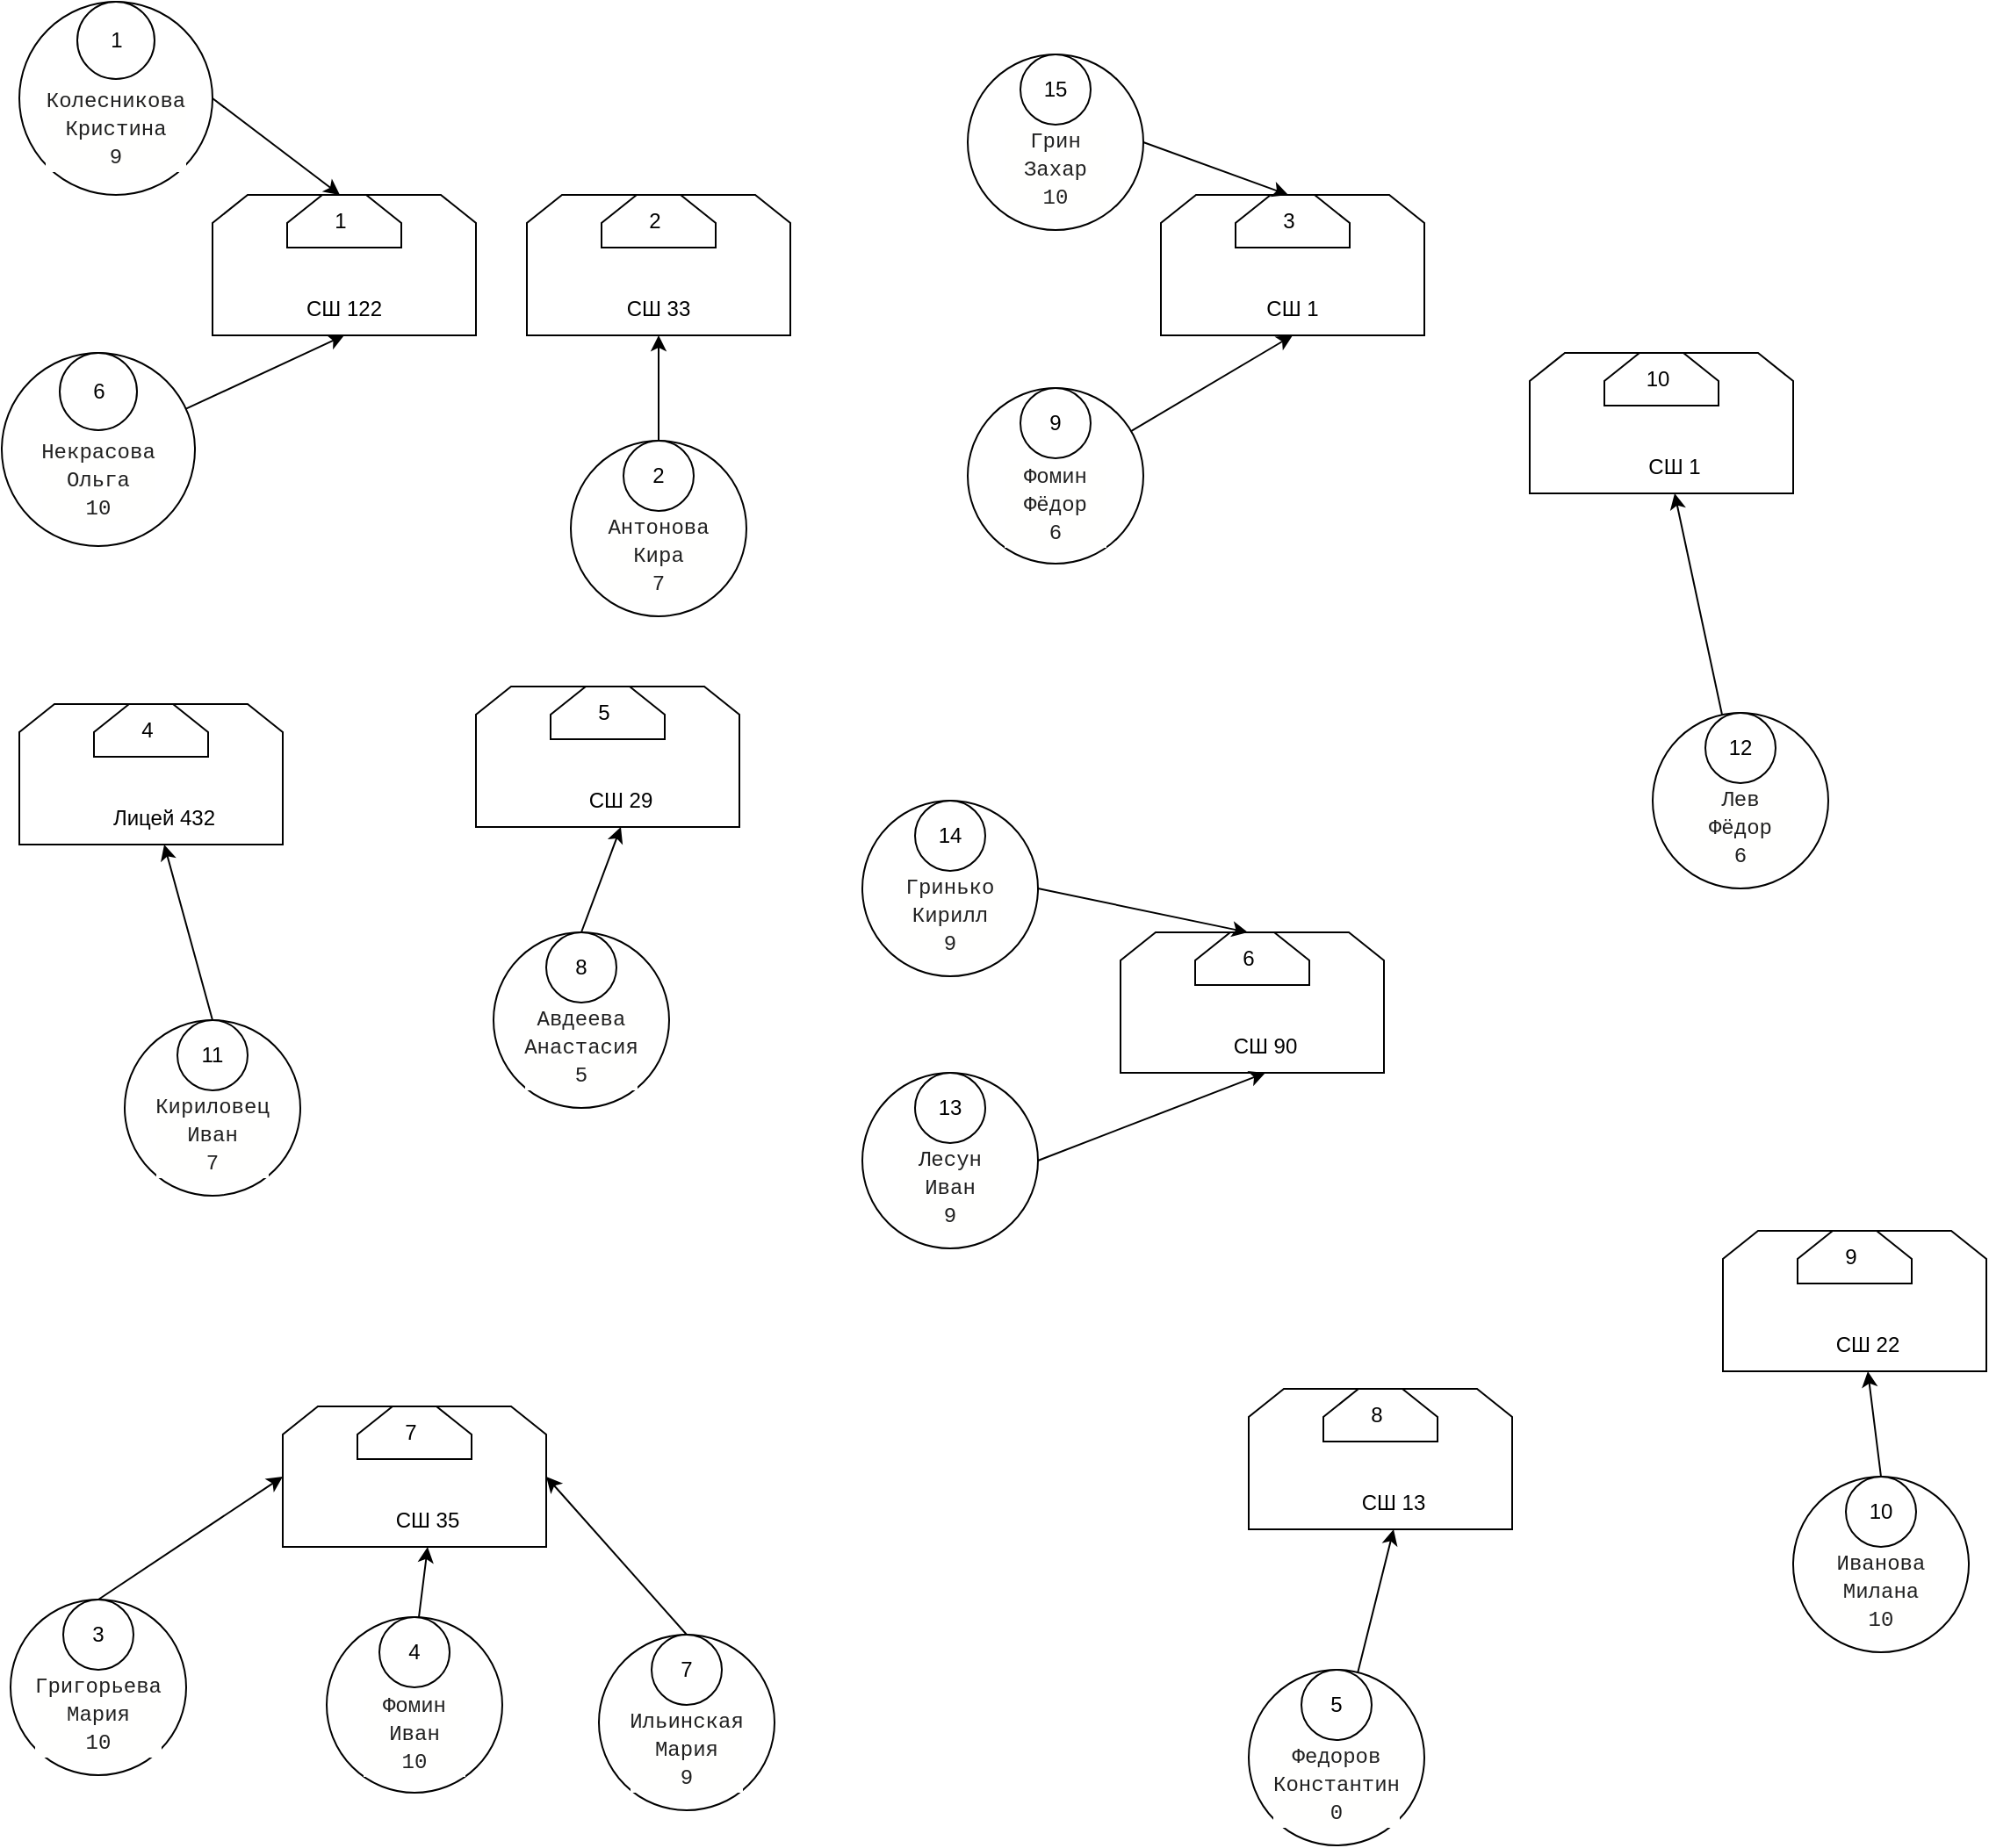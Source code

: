<mxfile version="21.2.1" type="device">
  <diagram name="Страница 1" id="HjYewY5a8V8NxaSdYuG-">
    <mxGraphModel dx="1235" dy="578" grid="1" gridSize="10" guides="1" tooltips="1" connect="1" arrows="1" fold="1" page="1" pageScale="1" pageWidth="827" pageHeight="1169" math="0" shadow="0">
      <root>
        <mxCell id="0" />
        <mxCell id="1" parent="0" />
        <mxCell id="RUUgJumW5_xvmB1RCpNu-2" value="" style="group" vertex="1" connectable="0" parent="1">
          <mxGeometry x="50" y="30" width="110" height="110" as="geometry" />
        </mxCell>
        <mxCell id="RUUgJumW5_xvmB1RCpNu-3" value="" style="ellipse;whiteSpace=wrap;html=1;" vertex="1" parent="RUUgJumW5_xvmB1RCpNu-2">
          <mxGeometry width="110.0" height="110.0" as="geometry" />
        </mxCell>
        <mxCell id="RUUgJumW5_xvmB1RCpNu-4" value="" style="ellipse;whiteSpace=wrap;html=1;" vertex="1" parent="RUUgJumW5_xvmB1RCpNu-2">
          <mxGeometry x="33" width="44" height="44" as="geometry" />
        </mxCell>
        <mxCell id="RUUgJumW5_xvmB1RCpNu-5" value="" style="group" vertex="1" connectable="0" parent="RUUgJumW5_xvmB1RCpNu-2">
          <mxGeometry x="22" y="13.75" width="66" height="74.25" as="geometry" />
        </mxCell>
        <mxCell id="RUUgJumW5_xvmB1RCpNu-6" value="1" style="text;html=1;strokeColor=none;fillColor=none;align=center;verticalAlign=middle;whiteSpace=wrap;rounded=0;" vertex="1" parent="RUUgJumW5_xvmB1RCpNu-5">
          <mxGeometry x="16.5" width="33" height="16.5" as="geometry" />
        </mxCell>
        <mxCell id="RUUgJumW5_xvmB1RCpNu-7" value="&lt;div style=&quot;color: rgb(33, 33, 33); background-color: rgb(255, 255, 254); font-family: Consolas, &amp;quot;Courier New&amp;quot;, monospace; line-height: 16px;&quot;&gt;Колесникова Кристина&lt;/div&gt;&lt;div style=&quot;color: rgb(33, 33, 33); background-color: rgb(255, 255, 254); font-family: Consolas, &amp;quot;Courier New&amp;quot;, monospace; line-height: 16px;&quot;&gt;9&lt;/div&gt;" style="text;html=1;strokeColor=none;fillColor=none;align=center;verticalAlign=middle;whiteSpace=wrap;rounded=0;" vertex="1" parent="RUUgJumW5_xvmB1RCpNu-5">
          <mxGeometry y="41.25" width="66" height="33" as="geometry" />
        </mxCell>
        <mxCell id="RUUgJumW5_xvmB1RCpNu-13" value="" style="group" vertex="1" connectable="0" parent="1">
          <mxGeometry x="160" y="140" width="150" height="80" as="geometry" />
        </mxCell>
        <mxCell id="RUUgJumW5_xvmB1RCpNu-9" value="" style="shape=loopLimit;whiteSpace=wrap;html=1;" vertex="1" parent="RUUgJumW5_xvmB1RCpNu-13">
          <mxGeometry width="150" height="80" as="geometry" />
        </mxCell>
        <mxCell id="RUUgJumW5_xvmB1RCpNu-10" value="" style="shape=loopLimit;whiteSpace=wrap;html=1;" vertex="1" parent="RUUgJumW5_xvmB1RCpNu-13">
          <mxGeometry x="42.5" width="65" height="30" as="geometry" />
        </mxCell>
        <mxCell id="RUUgJumW5_xvmB1RCpNu-11" value="1" style="text;html=1;strokeColor=none;fillColor=none;align=center;verticalAlign=middle;whiteSpace=wrap;rounded=0;" vertex="1" parent="RUUgJumW5_xvmB1RCpNu-13">
          <mxGeometry x="42.5" width="60" height="30" as="geometry" />
        </mxCell>
        <mxCell id="RUUgJumW5_xvmB1RCpNu-12" value="СШ 122" style="text;html=1;strokeColor=none;fillColor=none;align=center;verticalAlign=middle;whiteSpace=wrap;rounded=0;" vertex="1" parent="RUUgJumW5_xvmB1RCpNu-13">
          <mxGeometry x="45" y="50" width="60" height="30" as="geometry" />
        </mxCell>
        <mxCell id="RUUgJumW5_xvmB1RCpNu-14" value="" style="group" vertex="1" connectable="0" parent="1">
          <mxGeometry x="339" y="140" width="150" height="80" as="geometry" />
        </mxCell>
        <mxCell id="RUUgJumW5_xvmB1RCpNu-15" value="" style="shape=loopLimit;whiteSpace=wrap;html=1;" vertex="1" parent="RUUgJumW5_xvmB1RCpNu-14">
          <mxGeometry width="150" height="80" as="geometry" />
        </mxCell>
        <mxCell id="RUUgJumW5_xvmB1RCpNu-16" value="" style="shape=loopLimit;whiteSpace=wrap;html=1;" vertex="1" parent="RUUgJumW5_xvmB1RCpNu-14">
          <mxGeometry x="42.5" width="65" height="30" as="geometry" />
        </mxCell>
        <mxCell id="RUUgJumW5_xvmB1RCpNu-17" value="2" style="text;html=1;strokeColor=none;fillColor=none;align=center;verticalAlign=middle;whiteSpace=wrap;rounded=0;" vertex="1" parent="RUUgJumW5_xvmB1RCpNu-14">
          <mxGeometry x="42.5" width="60" height="30" as="geometry" />
        </mxCell>
        <mxCell id="RUUgJumW5_xvmB1RCpNu-18" value="СШ 33" style="text;html=1;strokeColor=none;fillColor=none;align=center;verticalAlign=middle;whiteSpace=wrap;rounded=0;" vertex="1" parent="RUUgJumW5_xvmB1RCpNu-14">
          <mxGeometry x="45" y="50" width="60" height="30" as="geometry" />
        </mxCell>
        <mxCell id="RUUgJumW5_xvmB1RCpNu-19" value="" style="group" vertex="1" connectable="0" parent="1">
          <mxGeometry x="700" y="140" width="150" height="80" as="geometry" />
        </mxCell>
        <mxCell id="RUUgJumW5_xvmB1RCpNu-20" value="" style="shape=loopLimit;whiteSpace=wrap;html=1;" vertex="1" parent="RUUgJumW5_xvmB1RCpNu-19">
          <mxGeometry width="150" height="80" as="geometry" />
        </mxCell>
        <mxCell id="RUUgJumW5_xvmB1RCpNu-21" value="" style="shape=loopLimit;whiteSpace=wrap;html=1;" vertex="1" parent="RUUgJumW5_xvmB1RCpNu-19">
          <mxGeometry x="42.5" width="65" height="30" as="geometry" />
        </mxCell>
        <mxCell id="RUUgJumW5_xvmB1RCpNu-22" value="3" style="text;html=1;strokeColor=none;fillColor=none;align=center;verticalAlign=middle;whiteSpace=wrap;rounded=0;" vertex="1" parent="RUUgJumW5_xvmB1RCpNu-19">
          <mxGeometry x="42.5" width="60" height="30" as="geometry" />
        </mxCell>
        <mxCell id="RUUgJumW5_xvmB1RCpNu-23" value="СШ 1" style="text;html=1;strokeColor=none;fillColor=none;align=center;verticalAlign=middle;whiteSpace=wrap;rounded=0;" vertex="1" parent="RUUgJumW5_xvmB1RCpNu-19">
          <mxGeometry x="45" y="50" width="60" height="30" as="geometry" />
        </mxCell>
        <mxCell id="RUUgJumW5_xvmB1RCpNu-25" value="" style="group" vertex="1" connectable="0" parent="1">
          <mxGeometry x="40" y="230" width="110" height="110" as="geometry" />
        </mxCell>
        <mxCell id="RUUgJumW5_xvmB1RCpNu-26" value="" style="ellipse;whiteSpace=wrap;html=1;" vertex="1" parent="RUUgJumW5_xvmB1RCpNu-25">
          <mxGeometry width="110.0" height="110.0" as="geometry" />
        </mxCell>
        <mxCell id="RUUgJumW5_xvmB1RCpNu-27" value="" style="ellipse;whiteSpace=wrap;html=1;" vertex="1" parent="RUUgJumW5_xvmB1RCpNu-25">
          <mxGeometry x="33" width="44" height="44" as="geometry" />
        </mxCell>
        <mxCell id="RUUgJumW5_xvmB1RCpNu-28" value="" style="group" vertex="1" connectable="0" parent="RUUgJumW5_xvmB1RCpNu-25">
          <mxGeometry x="22" y="13.75" width="66" height="74.25" as="geometry" />
        </mxCell>
        <mxCell id="RUUgJumW5_xvmB1RCpNu-29" value="6" style="text;html=1;strokeColor=none;fillColor=none;align=center;verticalAlign=middle;whiteSpace=wrap;rounded=0;" vertex="1" parent="RUUgJumW5_xvmB1RCpNu-28">
          <mxGeometry x="16.5" width="33" height="16.5" as="geometry" />
        </mxCell>
        <mxCell id="RUUgJumW5_xvmB1RCpNu-30" value="&lt;div style=&quot;color: rgb(33, 33, 33); background-color: rgb(255, 255, 254); font-family: Consolas, &amp;quot;Courier New&amp;quot;, monospace; line-height: 16px;&quot;&gt;&lt;div style=&quot;line-height: 16px;&quot;&gt;&lt;div style=&quot;line-height: 16px;&quot;&gt;&lt;div style=&quot;line-height: 16px;&quot;&gt;Некрасова Ольга&lt;/div&gt;&lt;div style=&quot;line-height: 16px;&quot;&gt;10&lt;/div&gt;&lt;/div&gt;&lt;/div&gt;&lt;/div&gt;" style="text;html=1;strokeColor=none;fillColor=none;align=center;verticalAlign=middle;whiteSpace=wrap;rounded=0;" vertex="1" parent="RUUgJumW5_xvmB1RCpNu-28">
          <mxGeometry y="41.25" width="66" height="33" as="geometry" />
        </mxCell>
        <mxCell id="RUUgJumW5_xvmB1RCpNu-31" value="" style="endArrow=classic;html=1;rounded=0;exitX=1;exitY=0.5;exitDx=0;exitDy=0;entryX=0.5;entryY=0;entryDx=0;entryDy=0;" edge="1" parent="1" source="RUUgJumW5_xvmB1RCpNu-3" target="RUUgJumW5_xvmB1RCpNu-11">
          <mxGeometry width="50" height="50" relative="1" as="geometry">
            <mxPoint x="180" y="110" as="sourcePoint" />
            <mxPoint x="230" y="60" as="targetPoint" />
          </mxGeometry>
        </mxCell>
        <mxCell id="RUUgJumW5_xvmB1RCpNu-32" style="rounded=0;orthogonalLoop=1;jettySize=auto;html=1;entryX=0.5;entryY=1;entryDx=0;entryDy=0;" edge="1" parent="1" source="RUUgJumW5_xvmB1RCpNu-26" target="RUUgJumW5_xvmB1RCpNu-12">
          <mxGeometry relative="1" as="geometry" />
        </mxCell>
        <mxCell id="RUUgJumW5_xvmB1RCpNu-39" value="" style="endArrow=classic;html=1;rounded=0;exitX=0.5;exitY=0;exitDx=0;exitDy=0;entryX=0.5;entryY=1;entryDx=0;entryDy=0;" edge="1" parent="1" target="RUUgJumW5_xvmB1RCpNu-18">
          <mxGeometry width="50" height="50" relative="1" as="geometry">
            <mxPoint x="414" y="280" as="sourcePoint" />
            <mxPoint x="499" y="280" as="targetPoint" />
          </mxGeometry>
        </mxCell>
        <mxCell id="RUUgJumW5_xvmB1RCpNu-41" value="" style="group" vertex="1" connectable="0" parent="1">
          <mxGeometry x="590" y="250" width="100" height="100" as="geometry" />
        </mxCell>
        <mxCell id="RUUgJumW5_xvmB1RCpNu-42" value="" style="ellipse;whiteSpace=wrap;html=1;" vertex="1" parent="RUUgJumW5_xvmB1RCpNu-41">
          <mxGeometry width="100" height="100" as="geometry" />
        </mxCell>
        <mxCell id="RUUgJumW5_xvmB1RCpNu-43" value="" style="ellipse;whiteSpace=wrap;html=1;" vertex="1" parent="RUUgJumW5_xvmB1RCpNu-41">
          <mxGeometry x="30" width="40" height="40" as="geometry" />
        </mxCell>
        <mxCell id="RUUgJumW5_xvmB1RCpNu-44" value="" style="group" vertex="1" connectable="0" parent="RUUgJumW5_xvmB1RCpNu-41">
          <mxGeometry x="20" y="12.5" width="60" height="67.5" as="geometry" />
        </mxCell>
        <mxCell id="RUUgJumW5_xvmB1RCpNu-45" value="9" style="text;html=1;strokeColor=none;fillColor=none;align=center;verticalAlign=middle;whiteSpace=wrap;rounded=0;" vertex="1" parent="RUUgJumW5_xvmB1RCpNu-44">
          <mxGeometry x="15" width="30" height="15" as="geometry" />
        </mxCell>
        <mxCell id="RUUgJumW5_xvmB1RCpNu-46" value="&lt;div style=&quot;color: rgb(33, 33, 33); background-color: rgb(255, 255, 254); font-family: Consolas, &amp;quot;Courier New&amp;quot;, monospace; line-height: 16px;&quot;&gt;&lt;div style=&quot;line-height: 16px;&quot;&gt;&lt;div style=&quot;line-height: 16px;&quot;&gt;&lt;div style=&quot;line-height: 16px;&quot;&gt;Фомин Фёдор&lt;/div&gt;&lt;div style=&quot;line-height: 16px;&quot;&gt;6&lt;/div&gt;&lt;/div&gt;&lt;/div&gt;&lt;/div&gt;" style="text;html=1;strokeColor=none;fillColor=none;align=center;verticalAlign=middle;whiteSpace=wrap;rounded=0;" vertex="1" parent="RUUgJumW5_xvmB1RCpNu-44">
          <mxGeometry y="40" width="60" height="27.5" as="geometry" />
        </mxCell>
        <mxCell id="RUUgJumW5_xvmB1RCpNu-47" value="" style="group" vertex="1" connectable="0" parent="1">
          <mxGeometry x="590" y="60" width="100" height="100" as="geometry" />
        </mxCell>
        <mxCell id="RUUgJumW5_xvmB1RCpNu-48" value="" style="ellipse;whiteSpace=wrap;html=1;" vertex="1" parent="RUUgJumW5_xvmB1RCpNu-47">
          <mxGeometry width="100" height="100" as="geometry" />
        </mxCell>
        <mxCell id="RUUgJumW5_xvmB1RCpNu-49" value="" style="ellipse;whiteSpace=wrap;html=1;" vertex="1" parent="RUUgJumW5_xvmB1RCpNu-47">
          <mxGeometry x="30" width="40" height="40" as="geometry" />
        </mxCell>
        <mxCell id="RUUgJumW5_xvmB1RCpNu-50" value="" style="group" vertex="1" connectable="0" parent="RUUgJumW5_xvmB1RCpNu-47">
          <mxGeometry x="20" y="12.5" width="60" height="67.5" as="geometry" />
        </mxCell>
        <mxCell id="RUUgJumW5_xvmB1RCpNu-51" value="15" style="text;html=1;strokeColor=none;fillColor=none;align=center;verticalAlign=middle;whiteSpace=wrap;rounded=0;" vertex="1" parent="RUUgJumW5_xvmB1RCpNu-50">
          <mxGeometry x="15" width="30" height="15" as="geometry" />
        </mxCell>
        <mxCell id="RUUgJumW5_xvmB1RCpNu-52" value="&lt;div style=&quot;color: rgb(33, 33, 33); background-color: rgb(255, 255, 254); font-family: Consolas, &amp;quot;Courier New&amp;quot;, monospace; line-height: 16px;&quot;&gt;&lt;div style=&quot;line-height: 16px;&quot;&gt;&lt;div style=&quot;line-height: 16px;&quot;&gt;Грин Захар&lt;/div&gt;&lt;div style=&quot;line-height: 16px;&quot;&gt;10&lt;/div&gt;&lt;/div&gt;&lt;/div&gt;" style="text;html=1;strokeColor=none;fillColor=none;align=center;verticalAlign=middle;whiteSpace=wrap;rounded=0;" vertex="1" parent="RUUgJumW5_xvmB1RCpNu-50">
          <mxGeometry y="37.5" width="60" height="30" as="geometry" />
        </mxCell>
        <mxCell id="RUUgJumW5_xvmB1RCpNu-53" style="rounded=0;orthogonalLoop=1;jettySize=auto;html=1;entryX=0.5;entryY=1;entryDx=0;entryDy=0;" edge="1" parent="1" source="RUUgJumW5_xvmB1RCpNu-42" target="RUUgJumW5_xvmB1RCpNu-23">
          <mxGeometry relative="1" as="geometry" />
        </mxCell>
        <mxCell id="RUUgJumW5_xvmB1RCpNu-54" style="rounded=0;orthogonalLoop=1;jettySize=auto;html=1;entryX=0.5;entryY=0;entryDx=0;entryDy=0;exitX=1;exitY=0.5;exitDx=0;exitDy=0;" edge="1" parent="1" source="RUUgJumW5_xvmB1RCpNu-48" target="RUUgJumW5_xvmB1RCpNu-22">
          <mxGeometry relative="1" as="geometry" />
        </mxCell>
        <mxCell id="RUUgJumW5_xvmB1RCpNu-55" value="" style="group" vertex="1" connectable="0" parent="1">
          <mxGeometry x="50" y="430" width="150" height="80" as="geometry" />
        </mxCell>
        <mxCell id="RUUgJumW5_xvmB1RCpNu-56" value="" style="shape=loopLimit;whiteSpace=wrap;html=1;" vertex="1" parent="RUUgJumW5_xvmB1RCpNu-55">
          <mxGeometry width="150" height="80" as="geometry" />
        </mxCell>
        <mxCell id="RUUgJumW5_xvmB1RCpNu-57" value="" style="shape=loopLimit;whiteSpace=wrap;html=1;" vertex="1" parent="RUUgJumW5_xvmB1RCpNu-55">
          <mxGeometry x="42.5" width="65" height="30" as="geometry" />
        </mxCell>
        <mxCell id="RUUgJumW5_xvmB1RCpNu-58" value="4" style="text;html=1;strokeColor=none;fillColor=none;align=center;verticalAlign=middle;whiteSpace=wrap;rounded=0;" vertex="1" parent="RUUgJumW5_xvmB1RCpNu-55">
          <mxGeometry x="42.5" width="60" height="30" as="geometry" />
        </mxCell>
        <mxCell id="RUUgJumW5_xvmB1RCpNu-59" value="Лицей 432" style="text;html=1;strokeColor=none;fillColor=none;align=center;verticalAlign=middle;whiteSpace=wrap;rounded=0;" vertex="1" parent="RUUgJumW5_xvmB1RCpNu-55">
          <mxGeometry x="45" y="50" width="75" height="30" as="geometry" />
        </mxCell>
        <mxCell id="RUUgJumW5_xvmB1RCpNu-67" style="rounded=0;orthogonalLoop=1;jettySize=auto;html=1;entryX=0.5;entryY=1;entryDx=0;entryDy=0;exitX=0.5;exitY=0;exitDx=0;exitDy=0;" edge="1" parent="1" source="RUUgJumW5_xvmB1RCpNu-164" target="RUUgJumW5_xvmB1RCpNu-59">
          <mxGeometry relative="1" as="geometry">
            <mxPoint x="190" y="570" as="sourcePoint" />
          </mxGeometry>
        </mxCell>
        <mxCell id="RUUgJumW5_xvmB1RCpNu-68" value="" style="group" vertex="1" connectable="0" parent="1">
          <mxGeometry x="310" y="420" width="150" height="80" as="geometry" />
        </mxCell>
        <mxCell id="RUUgJumW5_xvmB1RCpNu-69" value="" style="shape=loopLimit;whiteSpace=wrap;html=1;" vertex="1" parent="RUUgJumW5_xvmB1RCpNu-68">
          <mxGeometry width="150" height="80" as="geometry" />
        </mxCell>
        <mxCell id="RUUgJumW5_xvmB1RCpNu-70" value="" style="shape=loopLimit;whiteSpace=wrap;html=1;" vertex="1" parent="RUUgJumW5_xvmB1RCpNu-68">
          <mxGeometry x="42.5" width="65" height="30" as="geometry" />
        </mxCell>
        <mxCell id="RUUgJumW5_xvmB1RCpNu-71" value="5" style="text;html=1;strokeColor=none;fillColor=none;align=center;verticalAlign=middle;whiteSpace=wrap;rounded=0;" vertex="1" parent="RUUgJumW5_xvmB1RCpNu-68">
          <mxGeometry x="42.5" width="60" height="30" as="geometry" />
        </mxCell>
        <mxCell id="RUUgJumW5_xvmB1RCpNu-72" value="СШ 29" style="text;html=1;strokeColor=none;fillColor=none;align=center;verticalAlign=middle;whiteSpace=wrap;rounded=0;" vertex="1" parent="RUUgJumW5_xvmB1RCpNu-68">
          <mxGeometry x="45" y="50" width="75" height="30" as="geometry" />
        </mxCell>
        <mxCell id="RUUgJumW5_xvmB1RCpNu-73" value="" style="group" vertex="1" connectable="0" parent="1">
          <mxGeometry x="364" y="280" width="100" height="100" as="geometry" />
        </mxCell>
        <mxCell id="RUUgJumW5_xvmB1RCpNu-74" value="" style="ellipse;whiteSpace=wrap;html=1;" vertex="1" parent="RUUgJumW5_xvmB1RCpNu-73">
          <mxGeometry width="100" height="100" as="geometry" />
        </mxCell>
        <mxCell id="RUUgJumW5_xvmB1RCpNu-75" value="" style="ellipse;whiteSpace=wrap;html=1;" vertex="1" parent="RUUgJumW5_xvmB1RCpNu-73">
          <mxGeometry x="30" width="40" height="40" as="geometry" />
        </mxCell>
        <mxCell id="RUUgJumW5_xvmB1RCpNu-76" value="" style="group" vertex="1" connectable="0" parent="RUUgJumW5_xvmB1RCpNu-73">
          <mxGeometry x="20" y="12.5" width="60" height="67.5" as="geometry" />
        </mxCell>
        <mxCell id="RUUgJumW5_xvmB1RCpNu-77" value="2" style="text;html=1;strokeColor=none;fillColor=none;align=center;verticalAlign=middle;whiteSpace=wrap;rounded=0;" vertex="1" parent="RUUgJumW5_xvmB1RCpNu-76">
          <mxGeometry x="15" width="30" height="15" as="geometry" />
        </mxCell>
        <mxCell id="RUUgJumW5_xvmB1RCpNu-78" value="&lt;div style=&quot;color: rgb(33, 33, 33); background-color: rgb(255, 255, 254); font-family: Consolas, &amp;quot;Courier New&amp;quot;, monospace; line-height: 16px;&quot;&gt;&lt;div style=&quot;line-height: 16px;&quot;&gt;Антонова Кира&lt;/div&gt;&lt;div style=&quot;line-height: 16px;&quot;&gt;7&lt;/div&gt;&lt;/div&gt;" style="text;html=1;strokeColor=none;fillColor=none;align=center;verticalAlign=middle;whiteSpace=wrap;rounded=0;" vertex="1" parent="RUUgJumW5_xvmB1RCpNu-76">
          <mxGeometry y="37.5" width="60" height="30" as="geometry" />
        </mxCell>
        <mxCell id="RUUgJumW5_xvmB1RCpNu-79" value="" style="group" vertex="1" connectable="0" parent="1">
          <mxGeometry x="320" y="560" width="100" height="100" as="geometry" />
        </mxCell>
        <mxCell id="RUUgJumW5_xvmB1RCpNu-80" value="" style="ellipse;whiteSpace=wrap;html=1;" vertex="1" parent="RUUgJumW5_xvmB1RCpNu-79">
          <mxGeometry width="100" height="100" as="geometry" />
        </mxCell>
        <mxCell id="RUUgJumW5_xvmB1RCpNu-81" value="" style="ellipse;whiteSpace=wrap;html=1;" vertex="1" parent="RUUgJumW5_xvmB1RCpNu-79">
          <mxGeometry x="30" width="40" height="40" as="geometry" />
        </mxCell>
        <mxCell id="RUUgJumW5_xvmB1RCpNu-82" value="" style="group" vertex="1" connectable="0" parent="RUUgJumW5_xvmB1RCpNu-79">
          <mxGeometry x="20" y="12.5" width="60" height="67.5" as="geometry" />
        </mxCell>
        <mxCell id="RUUgJumW5_xvmB1RCpNu-83" value="8" style="text;html=1;strokeColor=none;fillColor=none;align=center;verticalAlign=middle;whiteSpace=wrap;rounded=0;" vertex="1" parent="RUUgJumW5_xvmB1RCpNu-82">
          <mxGeometry x="15" width="30" height="15" as="geometry" />
        </mxCell>
        <mxCell id="RUUgJumW5_xvmB1RCpNu-84" value="&lt;div style=&quot;color: rgb(33, 33, 33); background-color: rgb(255, 255, 254); font-family: Consolas, &amp;quot;Courier New&amp;quot;, monospace; line-height: 16px;&quot;&gt;&lt;div style=&quot;line-height: 16px;&quot;&gt;&lt;div style=&quot;line-height: 16px;&quot;&gt;&lt;div style=&quot;line-height: 16px;&quot;&gt;Авдеева Анастасия&lt;/div&gt;&lt;div style=&quot;line-height: 16px;&quot;&gt;5&lt;/div&gt;&lt;/div&gt;&lt;/div&gt;&lt;/div&gt;" style="text;html=1;strokeColor=none;fillColor=none;align=center;verticalAlign=middle;whiteSpace=wrap;rounded=0;" vertex="1" parent="RUUgJumW5_xvmB1RCpNu-82">
          <mxGeometry y="37.5" width="60" height="30" as="geometry" />
        </mxCell>
        <mxCell id="RUUgJumW5_xvmB1RCpNu-85" value="" style="group" vertex="1" connectable="0" parent="1">
          <mxGeometry x="750" y="980" width="100" height="100" as="geometry" />
        </mxCell>
        <mxCell id="RUUgJumW5_xvmB1RCpNu-86" value="" style="ellipse;whiteSpace=wrap;html=1;" vertex="1" parent="RUUgJumW5_xvmB1RCpNu-85">
          <mxGeometry width="100" height="100" as="geometry" />
        </mxCell>
        <mxCell id="RUUgJumW5_xvmB1RCpNu-87" value="" style="ellipse;whiteSpace=wrap;html=1;" vertex="1" parent="RUUgJumW5_xvmB1RCpNu-85">
          <mxGeometry x="30" width="40" height="40" as="geometry" />
        </mxCell>
        <mxCell id="RUUgJumW5_xvmB1RCpNu-88" value="" style="group" vertex="1" connectable="0" parent="RUUgJumW5_xvmB1RCpNu-85">
          <mxGeometry x="20" y="12.5" width="60" height="67.5" as="geometry" />
        </mxCell>
        <mxCell id="RUUgJumW5_xvmB1RCpNu-89" value="5" style="text;html=1;strokeColor=none;fillColor=none;align=center;verticalAlign=middle;whiteSpace=wrap;rounded=0;" vertex="1" parent="RUUgJumW5_xvmB1RCpNu-88">
          <mxGeometry x="15" width="30" height="15" as="geometry" />
        </mxCell>
        <mxCell id="RUUgJumW5_xvmB1RCpNu-90" value="&lt;div style=&quot;color: rgb(33, 33, 33); background-color: rgb(255, 255, 254); font-family: Consolas, &amp;quot;Courier New&amp;quot;, monospace; line-height: 16px;&quot;&gt;&lt;div style=&quot;line-height: 16px;&quot;&gt;&lt;div style=&quot;line-height: 16px;&quot;&gt;&lt;div style=&quot;line-height: 16px;&quot;&gt;Федоров Константин&lt;/div&gt;&lt;div style=&quot;line-height: 16px;&quot;&gt;0&lt;/div&gt;&lt;/div&gt;&lt;/div&gt;&lt;/div&gt;" style="text;html=1;strokeColor=none;fillColor=none;align=center;verticalAlign=middle;whiteSpace=wrap;rounded=0;" vertex="1" parent="RUUgJumW5_xvmB1RCpNu-88">
          <mxGeometry y="37.5" width="60" height="30" as="geometry" />
        </mxCell>
        <mxCell id="RUUgJumW5_xvmB1RCpNu-91" style="rounded=0;orthogonalLoop=1;jettySize=auto;html=1;entryX=0.5;entryY=1;entryDx=0;entryDy=0;exitX=0.5;exitY=0;exitDx=0;exitDy=0;" edge="1" parent="1" source="RUUgJumW5_xvmB1RCpNu-81" target="RUUgJumW5_xvmB1RCpNu-72">
          <mxGeometry relative="1" as="geometry">
            <mxPoint x="460" y="590" as="sourcePoint" />
          </mxGeometry>
        </mxCell>
        <mxCell id="RUUgJumW5_xvmB1RCpNu-97" value="" style="group" vertex="1" connectable="0" parent="1">
          <mxGeometry x="677" y="560" width="150" height="80" as="geometry" />
        </mxCell>
        <mxCell id="RUUgJumW5_xvmB1RCpNu-98" value="" style="shape=loopLimit;whiteSpace=wrap;html=1;" vertex="1" parent="RUUgJumW5_xvmB1RCpNu-97">
          <mxGeometry width="150" height="80" as="geometry" />
        </mxCell>
        <mxCell id="RUUgJumW5_xvmB1RCpNu-99" value="" style="shape=loopLimit;whiteSpace=wrap;html=1;" vertex="1" parent="RUUgJumW5_xvmB1RCpNu-97">
          <mxGeometry x="42.5" width="65" height="30" as="geometry" />
        </mxCell>
        <mxCell id="RUUgJumW5_xvmB1RCpNu-100" value="6" style="text;html=1;strokeColor=none;fillColor=none;align=center;verticalAlign=middle;whiteSpace=wrap;rounded=0;" vertex="1" parent="RUUgJumW5_xvmB1RCpNu-97">
          <mxGeometry x="42.5" width="60" height="30" as="geometry" />
        </mxCell>
        <mxCell id="RUUgJumW5_xvmB1RCpNu-101" value="СШ 90" style="text;html=1;strokeColor=none;fillColor=none;align=center;verticalAlign=middle;whiteSpace=wrap;rounded=0;" vertex="1" parent="RUUgJumW5_xvmB1RCpNu-97">
          <mxGeometry x="45" y="50" width="75" height="30" as="geometry" />
        </mxCell>
        <mxCell id="RUUgJumW5_xvmB1RCpNu-102" value="" style="group" vertex="1" connectable="0" parent="1">
          <mxGeometry x="530" y="640" width="100" height="100" as="geometry" />
        </mxCell>
        <mxCell id="RUUgJumW5_xvmB1RCpNu-103" value="" style="ellipse;whiteSpace=wrap;html=1;" vertex="1" parent="RUUgJumW5_xvmB1RCpNu-102">
          <mxGeometry width="100" height="100" as="geometry" />
        </mxCell>
        <mxCell id="RUUgJumW5_xvmB1RCpNu-104" value="" style="ellipse;whiteSpace=wrap;html=1;" vertex="1" parent="RUUgJumW5_xvmB1RCpNu-102">
          <mxGeometry x="30" width="40" height="40" as="geometry" />
        </mxCell>
        <mxCell id="RUUgJumW5_xvmB1RCpNu-105" value="" style="group" vertex="1" connectable="0" parent="RUUgJumW5_xvmB1RCpNu-102">
          <mxGeometry x="20" y="12.5" width="60" height="67.5" as="geometry" />
        </mxCell>
        <mxCell id="RUUgJumW5_xvmB1RCpNu-106" value="13" style="text;html=1;strokeColor=none;fillColor=none;align=center;verticalAlign=middle;whiteSpace=wrap;rounded=0;" vertex="1" parent="RUUgJumW5_xvmB1RCpNu-105">
          <mxGeometry x="15" width="30" height="15" as="geometry" />
        </mxCell>
        <mxCell id="RUUgJumW5_xvmB1RCpNu-107" value="&lt;div style=&quot;color: rgb(33, 33, 33); background-color: rgb(255, 255, 254); font-family: Consolas, &amp;quot;Courier New&amp;quot;, monospace; line-height: 16px;&quot;&gt;&lt;div style=&quot;line-height: 16px;&quot;&gt;&lt;div style=&quot;line-height: 16px;&quot;&gt;Лесун Иван&lt;/div&gt;&lt;div style=&quot;line-height: 16px;&quot;&gt;9&lt;/div&gt;&lt;/div&gt;&lt;/div&gt;" style="text;html=1;strokeColor=none;fillColor=none;align=center;verticalAlign=middle;whiteSpace=wrap;rounded=0;" vertex="1" parent="RUUgJumW5_xvmB1RCpNu-105">
          <mxGeometry y="37.5" width="60" height="30" as="geometry" />
        </mxCell>
        <mxCell id="RUUgJumW5_xvmB1RCpNu-108" value="" style="group" vertex="1" connectable="0" parent="1">
          <mxGeometry x="530" y="485" width="100" height="100" as="geometry" />
        </mxCell>
        <mxCell id="RUUgJumW5_xvmB1RCpNu-109" value="" style="ellipse;whiteSpace=wrap;html=1;" vertex="1" parent="RUUgJumW5_xvmB1RCpNu-108">
          <mxGeometry width="100" height="100" as="geometry" />
        </mxCell>
        <mxCell id="RUUgJumW5_xvmB1RCpNu-110" value="" style="ellipse;whiteSpace=wrap;html=1;" vertex="1" parent="RUUgJumW5_xvmB1RCpNu-108">
          <mxGeometry x="30" width="40" height="40" as="geometry" />
        </mxCell>
        <mxCell id="RUUgJumW5_xvmB1RCpNu-111" value="" style="group" vertex="1" connectable="0" parent="RUUgJumW5_xvmB1RCpNu-108">
          <mxGeometry x="20" y="12.5" width="60" height="67.5" as="geometry" />
        </mxCell>
        <mxCell id="RUUgJumW5_xvmB1RCpNu-112" value="14" style="text;html=1;strokeColor=none;fillColor=none;align=center;verticalAlign=middle;whiteSpace=wrap;rounded=0;" vertex="1" parent="RUUgJumW5_xvmB1RCpNu-111">
          <mxGeometry x="15" width="30" height="15" as="geometry" />
        </mxCell>
        <mxCell id="RUUgJumW5_xvmB1RCpNu-113" value="&lt;div style=&quot;color: rgb(33, 33, 33); background-color: rgb(255, 255, 254); font-family: Consolas, &amp;quot;Courier New&amp;quot;, monospace; line-height: 16px;&quot;&gt;&lt;div style=&quot;line-height: 16px;&quot;&gt;&lt;div style=&quot;line-height: 16px;&quot;&gt;Гринько Кирилл&lt;/div&gt;&lt;div style=&quot;line-height: 16px;&quot;&gt;9&lt;/div&gt;&lt;/div&gt;&lt;/div&gt;" style="text;html=1;strokeColor=none;fillColor=none;align=center;verticalAlign=middle;whiteSpace=wrap;rounded=0;" vertex="1" parent="RUUgJumW5_xvmB1RCpNu-111">
          <mxGeometry y="37.5" width="60" height="30" as="geometry" />
        </mxCell>
        <mxCell id="RUUgJumW5_xvmB1RCpNu-114" value="" style="endArrow=classic;html=1;rounded=0;entryX=0.5;entryY=0;entryDx=0;entryDy=0;exitX=1;exitY=0.5;exitDx=0;exitDy=0;" edge="1" parent="1" source="RUUgJumW5_xvmB1RCpNu-109" target="RUUgJumW5_xvmB1RCpNu-100">
          <mxGeometry width="50" height="50" relative="1" as="geometry">
            <mxPoint x="440" y="680" as="sourcePoint" />
            <mxPoint x="490" y="630" as="targetPoint" />
          </mxGeometry>
        </mxCell>
        <mxCell id="RUUgJumW5_xvmB1RCpNu-115" style="rounded=0;orthogonalLoop=1;jettySize=auto;html=1;exitX=1;exitY=0.5;exitDx=0;exitDy=0;entryX=0.5;entryY=1;entryDx=0;entryDy=0;" edge="1" parent="1" source="RUUgJumW5_xvmB1RCpNu-103" target="RUUgJumW5_xvmB1RCpNu-101">
          <mxGeometry relative="1" as="geometry">
            <mxPoint x="760" y="680" as="targetPoint" />
          </mxGeometry>
        </mxCell>
        <mxCell id="RUUgJumW5_xvmB1RCpNu-117" value="" style="group" vertex="1" connectable="0" parent="1">
          <mxGeometry x="200" y="830" width="150" height="80" as="geometry" />
        </mxCell>
        <mxCell id="RUUgJumW5_xvmB1RCpNu-118" value="" style="shape=loopLimit;whiteSpace=wrap;html=1;" vertex="1" parent="RUUgJumW5_xvmB1RCpNu-117">
          <mxGeometry width="150" height="80" as="geometry" />
        </mxCell>
        <mxCell id="RUUgJumW5_xvmB1RCpNu-119" value="" style="shape=loopLimit;whiteSpace=wrap;html=1;" vertex="1" parent="RUUgJumW5_xvmB1RCpNu-117">
          <mxGeometry x="42.5" width="65" height="30" as="geometry" />
        </mxCell>
        <mxCell id="RUUgJumW5_xvmB1RCpNu-120" value="7" style="text;html=1;strokeColor=none;fillColor=none;align=center;verticalAlign=middle;whiteSpace=wrap;rounded=0;" vertex="1" parent="RUUgJumW5_xvmB1RCpNu-117">
          <mxGeometry x="42.5" width="60" height="30" as="geometry" />
        </mxCell>
        <mxCell id="RUUgJumW5_xvmB1RCpNu-121" value="СШ 35" style="text;html=1;strokeColor=none;fillColor=none;align=center;verticalAlign=middle;whiteSpace=wrap;rounded=0;" vertex="1" parent="RUUgJumW5_xvmB1RCpNu-117">
          <mxGeometry x="45" y="50" width="75" height="30" as="geometry" />
        </mxCell>
        <mxCell id="RUUgJumW5_xvmB1RCpNu-133" value="" style="group" vertex="1" connectable="0" parent="1">
          <mxGeometry x="45" y="940" width="100" height="100" as="geometry" />
        </mxCell>
        <mxCell id="RUUgJumW5_xvmB1RCpNu-134" value="" style="ellipse;whiteSpace=wrap;html=1;" vertex="1" parent="RUUgJumW5_xvmB1RCpNu-133">
          <mxGeometry width="100" height="100" as="geometry" />
        </mxCell>
        <mxCell id="RUUgJumW5_xvmB1RCpNu-135" value="" style="ellipse;whiteSpace=wrap;html=1;" vertex="1" parent="RUUgJumW5_xvmB1RCpNu-133">
          <mxGeometry x="30" width="40" height="40" as="geometry" />
        </mxCell>
        <mxCell id="RUUgJumW5_xvmB1RCpNu-136" value="" style="group" vertex="1" connectable="0" parent="RUUgJumW5_xvmB1RCpNu-133">
          <mxGeometry x="20" y="12.5" width="60" height="67.5" as="geometry" />
        </mxCell>
        <mxCell id="RUUgJumW5_xvmB1RCpNu-137" value="3" style="text;html=1;strokeColor=none;fillColor=none;align=center;verticalAlign=middle;whiteSpace=wrap;rounded=0;" vertex="1" parent="RUUgJumW5_xvmB1RCpNu-136">
          <mxGeometry x="15" width="30" height="15" as="geometry" />
        </mxCell>
        <mxCell id="RUUgJumW5_xvmB1RCpNu-138" value="&lt;div style=&quot;color: rgb(33, 33, 33); background-color: rgb(255, 255, 254); font-family: Consolas, &amp;quot;Courier New&amp;quot;, monospace; line-height: 16px;&quot;&gt;&lt;div style=&quot;line-height: 16px;&quot;&gt;&lt;div style=&quot;line-height: 16px;&quot;&gt;Григорьева Мария&lt;/div&gt;&lt;div style=&quot;line-height: 16px;&quot;&gt;10&lt;/div&gt;&lt;/div&gt;&lt;/div&gt;" style="text;html=1;strokeColor=none;fillColor=none;align=center;verticalAlign=middle;whiteSpace=wrap;rounded=0;" vertex="1" parent="RUUgJumW5_xvmB1RCpNu-136">
          <mxGeometry y="37.5" width="60" height="30" as="geometry" />
        </mxCell>
        <mxCell id="RUUgJumW5_xvmB1RCpNu-139" value="" style="group" vertex="1" connectable="0" parent="1">
          <mxGeometry x="225" y="950" width="100" height="100" as="geometry" />
        </mxCell>
        <mxCell id="RUUgJumW5_xvmB1RCpNu-140" value="" style="ellipse;whiteSpace=wrap;html=1;" vertex="1" parent="RUUgJumW5_xvmB1RCpNu-139">
          <mxGeometry width="100" height="100" as="geometry" />
        </mxCell>
        <mxCell id="RUUgJumW5_xvmB1RCpNu-141" value="" style="ellipse;whiteSpace=wrap;html=1;" vertex="1" parent="RUUgJumW5_xvmB1RCpNu-139">
          <mxGeometry x="30" width="40" height="40" as="geometry" />
        </mxCell>
        <mxCell id="RUUgJumW5_xvmB1RCpNu-142" value="" style="group" vertex="1" connectable="0" parent="RUUgJumW5_xvmB1RCpNu-139">
          <mxGeometry x="20" y="12.5" width="60" height="67.5" as="geometry" />
        </mxCell>
        <mxCell id="RUUgJumW5_xvmB1RCpNu-143" value="4" style="text;html=1;strokeColor=none;fillColor=none;align=center;verticalAlign=middle;whiteSpace=wrap;rounded=0;" vertex="1" parent="RUUgJumW5_xvmB1RCpNu-142">
          <mxGeometry x="15" width="30" height="15" as="geometry" />
        </mxCell>
        <mxCell id="RUUgJumW5_xvmB1RCpNu-144" value="&lt;div style=&quot;color: rgb(33, 33, 33); background-color: rgb(255, 255, 254); font-family: Consolas, &amp;quot;Courier New&amp;quot;, monospace; line-height: 16px;&quot;&gt;&lt;div style=&quot;line-height: 16px;&quot;&gt;&lt;div style=&quot;line-height: 16px;&quot;&gt;&lt;div style=&quot;line-height: 16px;&quot;&gt;Фомин Иван&lt;/div&gt;&lt;div style=&quot;line-height: 16px;&quot;&gt;10&lt;/div&gt;&lt;/div&gt;&lt;/div&gt;&lt;/div&gt;" style="text;html=1;strokeColor=none;fillColor=none;align=center;verticalAlign=middle;whiteSpace=wrap;rounded=0;" vertex="1" parent="RUUgJumW5_xvmB1RCpNu-142">
          <mxGeometry y="40" width="60" height="27.5" as="geometry" />
        </mxCell>
        <mxCell id="RUUgJumW5_xvmB1RCpNu-145" value="" style="group" vertex="1" connectable="0" parent="1">
          <mxGeometry x="380" y="960" width="100" height="100" as="geometry" />
        </mxCell>
        <mxCell id="RUUgJumW5_xvmB1RCpNu-146" value="" style="ellipse;whiteSpace=wrap;html=1;" vertex="1" parent="RUUgJumW5_xvmB1RCpNu-145">
          <mxGeometry width="100" height="100" as="geometry" />
        </mxCell>
        <mxCell id="RUUgJumW5_xvmB1RCpNu-147" value="" style="ellipse;whiteSpace=wrap;html=1;" vertex="1" parent="RUUgJumW5_xvmB1RCpNu-145">
          <mxGeometry x="30" width="40" height="40" as="geometry" />
        </mxCell>
        <mxCell id="RUUgJumW5_xvmB1RCpNu-148" value="" style="group" vertex="1" connectable="0" parent="RUUgJumW5_xvmB1RCpNu-145">
          <mxGeometry x="20" y="12.5" width="60" height="67.5" as="geometry" />
        </mxCell>
        <mxCell id="RUUgJumW5_xvmB1RCpNu-149" value="7" style="text;html=1;strokeColor=none;fillColor=none;align=center;verticalAlign=middle;whiteSpace=wrap;rounded=0;" vertex="1" parent="RUUgJumW5_xvmB1RCpNu-148">
          <mxGeometry x="15" width="30" height="15" as="geometry" />
        </mxCell>
        <mxCell id="RUUgJumW5_xvmB1RCpNu-150" value="&lt;div style=&quot;color: rgb(33, 33, 33); background-color: rgb(255, 255, 254); font-family: Consolas, &amp;quot;Courier New&amp;quot;, monospace; line-height: 16px;&quot;&gt;&lt;div style=&quot;line-height: 16px;&quot;&gt;&lt;div style=&quot;line-height: 16px;&quot;&gt;&lt;div style=&quot;line-height: 16px;&quot;&gt;Ильинская Мария&lt;/div&gt;&lt;div style=&quot;line-height: 16px;&quot;&gt;9&lt;/div&gt;&lt;/div&gt;&lt;/div&gt;&lt;/div&gt;" style="text;html=1;strokeColor=none;fillColor=none;align=center;verticalAlign=middle;whiteSpace=wrap;rounded=0;" vertex="1" parent="RUUgJumW5_xvmB1RCpNu-148">
          <mxGeometry y="37.5" width="60" height="30" as="geometry" />
        </mxCell>
        <mxCell id="RUUgJumW5_xvmB1RCpNu-151" style="rounded=0;orthogonalLoop=1;jettySize=auto;html=1;entryX=0;entryY=0.5;entryDx=0;entryDy=0;exitX=0.5;exitY=0;exitDx=0;exitDy=0;" edge="1" parent="1" source="RUUgJumW5_xvmB1RCpNu-134" target="RUUgJumW5_xvmB1RCpNu-118">
          <mxGeometry relative="1" as="geometry" />
        </mxCell>
        <mxCell id="RUUgJumW5_xvmB1RCpNu-152" style="rounded=0;orthogonalLoop=1;jettySize=auto;html=1;entryX=0.5;entryY=1;entryDx=0;entryDy=0;" edge="1" parent="1" source="RUUgJumW5_xvmB1RCpNu-141" target="RUUgJumW5_xvmB1RCpNu-121">
          <mxGeometry relative="1" as="geometry" />
        </mxCell>
        <mxCell id="RUUgJumW5_xvmB1RCpNu-153" style="rounded=0;orthogonalLoop=1;jettySize=auto;html=1;entryX=1;entryY=0.5;entryDx=0;entryDy=0;exitX=0.5;exitY=0;exitDx=0;exitDy=0;" edge="1" parent="1" source="RUUgJumW5_xvmB1RCpNu-146" target="RUUgJumW5_xvmB1RCpNu-118">
          <mxGeometry relative="1" as="geometry" />
        </mxCell>
        <mxCell id="RUUgJumW5_xvmB1RCpNu-154" value="" style="group" vertex="1" connectable="0" parent="1">
          <mxGeometry x="750" y="820" width="150" height="80" as="geometry" />
        </mxCell>
        <mxCell id="RUUgJumW5_xvmB1RCpNu-155" value="" style="shape=loopLimit;whiteSpace=wrap;html=1;" vertex="1" parent="RUUgJumW5_xvmB1RCpNu-154">
          <mxGeometry width="150" height="80" as="geometry" />
        </mxCell>
        <mxCell id="RUUgJumW5_xvmB1RCpNu-156" value="" style="shape=loopLimit;whiteSpace=wrap;html=1;" vertex="1" parent="RUUgJumW5_xvmB1RCpNu-154">
          <mxGeometry x="42.5" width="65" height="30" as="geometry" />
        </mxCell>
        <mxCell id="RUUgJumW5_xvmB1RCpNu-157" value="8" style="text;html=1;strokeColor=none;fillColor=none;align=center;verticalAlign=middle;whiteSpace=wrap;rounded=0;" vertex="1" parent="RUUgJumW5_xvmB1RCpNu-154">
          <mxGeometry x="42.5" width="60" height="30" as="geometry" />
        </mxCell>
        <mxCell id="RUUgJumW5_xvmB1RCpNu-158" value="СШ 13" style="text;html=1;strokeColor=none;fillColor=none;align=center;verticalAlign=middle;whiteSpace=wrap;rounded=0;" vertex="1" parent="RUUgJumW5_xvmB1RCpNu-154">
          <mxGeometry x="45" y="50" width="75" height="30" as="geometry" />
        </mxCell>
        <mxCell id="RUUgJumW5_xvmB1RCpNu-161" style="rounded=0;orthogonalLoop=1;jettySize=auto;html=1;entryX=0.5;entryY=1;entryDx=0;entryDy=0;" edge="1" parent="1" source="RUUgJumW5_xvmB1RCpNu-86" target="RUUgJumW5_xvmB1RCpNu-158">
          <mxGeometry relative="1" as="geometry" />
        </mxCell>
        <mxCell id="RUUgJumW5_xvmB1RCpNu-162" value="" style="group" vertex="1" connectable="0" parent="1">
          <mxGeometry x="110" y="610" width="100" height="100" as="geometry" />
        </mxCell>
        <mxCell id="RUUgJumW5_xvmB1RCpNu-163" value="" style="ellipse;whiteSpace=wrap;html=1;" vertex="1" parent="RUUgJumW5_xvmB1RCpNu-162">
          <mxGeometry width="100" height="100" as="geometry" />
        </mxCell>
        <mxCell id="RUUgJumW5_xvmB1RCpNu-164" value="" style="ellipse;whiteSpace=wrap;html=1;" vertex="1" parent="RUUgJumW5_xvmB1RCpNu-162">
          <mxGeometry x="30" width="40" height="40" as="geometry" />
        </mxCell>
        <mxCell id="RUUgJumW5_xvmB1RCpNu-165" value="" style="group" vertex="1" connectable="0" parent="RUUgJumW5_xvmB1RCpNu-162">
          <mxGeometry x="20" y="12.5" width="60" height="67.5" as="geometry" />
        </mxCell>
        <mxCell id="RUUgJumW5_xvmB1RCpNu-166" value="11" style="text;html=1;strokeColor=none;fillColor=none;align=center;verticalAlign=middle;whiteSpace=wrap;rounded=0;" vertex="1" parent="RUUgJumW5_xvmB1RCpNu-165">
          <mxGeometry x="15" width="30" height="15" as="geometry" />
        </mxCell>
        <mxCell id="RUUgJumW5_xvmB1RCpNu-167" value="&lt;div style=&quot;color: rgb(33, 33, 33); background-color: rgb(255, 255, 254); font-family: Consolas, &amp;quot;Courier New&amp;quot;, monospace; line-height: 16px;&quot;&gt;&lt;div style=&quot;line-height: 16px;&quot;&gt;&lt;div style=&quot;line-height: 16px;&quot;&gt;Кириловец Иван&lt;/div&gt;&lt;div style=&quot;line-height: 16px;&quot;&gt;7&lt;/div&gt;&lt;/div&gt;&lt;/div&gt;" style="text;html=1;strokeColor=none;fillColor=none;align=center;verticalAlign=middle;whiteSpace=wrap;rounded=0;" vertex="1" parent="RUUgJumW5_xvmB1RCpNu-165">
          <mxGeometry y="37.5" width="60" height="30" as="geometry" />
        </mxCell>
        <mxCell id="RUUgJumW5_xvmB1RCpNu-168" value="" style="group" vertex="1" connectable="0" parent="1">
          <mxGeometry x="1020" y="730" width="150" height="80" as="geometry" />
        </mxCell>
        <mxCell id="RUUgJumW5_xvmB1RCpNu-169" value="" style="shape=loopLimit;whiteSpace=wrap;html=1;" vertex="1" parent="RUUgJumW5_xvmB1RCpNu-168">
          <mxGeometry width="150" height="80" as="geometry" />
        </mxCell>
        <mxCell id="RUUgJumW5_xvmB1RCpNu-170" value="" style="shape=loopLimit;whiteSpace=wrap;html=1;" vertex="1" parent="RUUgJumW5_xvmB1RCpNu-168">
          <mxGeometry x="42.5" width="65" height="30" as="geometry" />
        </mxCell>
        <mxCell id="RUUgJumW5_xvmB1RCpNu-171" value="9" style="text;html=1;strokeColor=none;fillColor=none;align=center;verticalAlign=middle;whiteSpace=wrap;rounded=0;" vertex="1" parent="RUUgJumW5_xvmB1RCpNu-168">
          <mxGeometry x="42.5" width="60" height="30" as="geometry" />
        </mxCell>
        <mxCell id="RUUgJumW5_xvmB1RCpNu-172" value="СШ 22" style="text;html=1;strokeColor=none;fillColor=none;align=center;verticalAlign=middle;whiteSpace=wrap;rounded=0;" vertex="1" parent="RUUgJumW5_xvmB1RCpNu-168">
          <mxGeometry x="45" y="50" width="75" height="30" as="geometry" />
        </mxCell>
        <mxCell id="RUUgJumW5_xvmB1RCpNu-174" value="" style="group" vertex="1" connectable="0" parent="1">
          <mxGeometry x="1060" y="870" width="100" height="100" as="geometry" />
        </mxCell>
        <mxCell id="RUUgJumW5_xvmB1RCpNu-175" value="" style="ellipse;whiteSpace=wrap;html=1;" vertex="1" parent="RUUgJumW5_xvmB1RCpNu-174">
          <mxGeometry width="100" height="100" as="geometry" />
        </mxCell>
        <mxCell id="RUUgJumW5_xvmB1RCpNu-176" value="" style="ellipse;whiteSpace=wrap;html=1;" vertex="1" parent="RUUgJumW5_xvmB1RCpNu-174">
          <mxGeometry x="30" width="40" height="40" as="geometry" />
        </mxCell>
        <mxCell id="RUUgJumW5_xvmB1RCpNu-177" value="" style="group" vertex="1" connectable="0" parent="RUUgJumW5_xvmB1RCpNu-174">
          <mxGeometry x="20" y="12.5" width="60" height="67.5" as="geometry" />
        </mxCell>
        <mxCell id="RUUgJumW5_xvmB1RCpNu-178" value="10" style="text;html=1;strokeColor=none;fillColor=none;align=center;verticalAlign=middle;whiteSpace=wrap;rounded=0;" vertex="1" parent="RUUgJumW5_xvmB1RCpNu-177">
          <mxGeometry x="15" width="30" height="15" as="geometry" />
        </mxCell>
        <mxCell id="RUUgJumW5_xvmB1RCpNu-179" value="&lt;div style=&quot;color: rgb(33, 33, 33); background-color: rgb(255, 255, 254); font-family: Consolas, &amp;quot;Courier New&amp;quot;, monospace; line-height: 16px;&quot;&gt;&lt;div style=&quot;line-height: 16px;&quot;&gt;&lt;div style=&quot;line-height: 16px;&quot;&gt;&lt;div style=&quot;line-height: 16px;&quot;&gt;Иванова Милана&lt;/div&gt;&lt;div style=&quot;line-height: 16px;&quot;&gt;10&lt;/div&gt;&lt;/div&gt;&lt;/div&gt;&lt;/div&gt;" style="text;html=1;strokeColor=none;fillColor=none;align=center;verticalAlign=middle;whiteSpace=wrap;rounded=0;" vertex="1" parent="RUUgJumW5_xvmB1RCpNu-177">
          <mxGeometry y="37.5" width="60" height="30" as="geometry" />
        </mxCell>
        <mxCell id="RUUgJumW5_xvmB1RCpNu-180" value="" style="endArrow=classic;html=1;rounded=0;exitX=0.5;exitY=0;exitDx=0;exitDy=0;entryX=0.5;entryY=1;entryDx=0;entryDy=0;" edge="1" parent="1" source="RUUgJumW5_xvmB1RCpNu-175" target="RUUgJumW5_xvmB1RCpNu-172">
          <mxGeometry width="50" height="50" relative="1" as="geometry">
            <mxPoint x="1360" y="810" as="sourcePoint" />
            <mxPoint x="1410" y="760" as="targetPoint" />
          </mxGeometry>
        </mxCell>
        <mxCell id="RUUgJumW5_xvmB1RCpNu-181" value="" style="group" vertex="1" connectable="0" parent="1">
          <mxGeometry x="910" y="230" width="150" height="80" as="geometry" />
        </mxCell>
        <mxCell id="RUUgJumW5_xvmB1RCpNu-182" value="" style="shape=loopLimit;whiteSpace=wrap;html=1;" vertex="1" parent="RUUgJumW5_xvmB1RCpNu-181">
          <mxGeometry width="150" height="80" as="geometry" />
        </mxCell>
        <mxCell id="RUUgJumW5_xvmB1RCpNu-183" value="" style="shape=loopLimit;whiteSpace=wrap;html=1;" vertex="1" parent="RUUgJumW5_xvmB1RCpNu-181">
          <mxGeometry x="42.5" width="65" height="30" as="geometry" />
        </mxCell>
        <mxCell id="RUUgJumW5_xvmB1RCpNu-184" value="10" style="text;html=1;strokeColor=none;fillColor=none;align=center;verticalAlign=middle;whiteSpace=wrap;rounded=0;" vertex="1" parent="RUUgJumW5_xvmB1RCpNu-181">
          <mxGeometry x="42.5" width="60" height="30" as="geometry" />
        </mxCell>
        <mxCell id="RUUgJumW5_xvmB1RCpNu-185" value="СШ 1" style="text;html=1;strokeColor=none;fillColor=none;align=center;verticalAlign=middle;whiteSpace=wrap;rounded=0;" vertex="1" parent="RUUgJumW5_xvmB1RCpNu-181">
          <mxGeometry x="45" y="50" width="75" height="30" as="geometry" />
        </mxCell>
        <mxCell id="RUUgJumW5_xvmB1RCpNu-187" value="" style="group" vertex="1" connectable="0" parent="1">
          <mxGeometry x="980" y="435" width="100" height="100" as="geometry" />
        </mxCell>
        <mxCell id="RUUgJumW5_xvmB1RCpNu-188" value="" style="ellipse;whiteSpace=wrap;html=1;" vertex="1" parent="RUUgJumW5_xvmB1RCpNu-187">
          <mxGeometry width="100" height="100" as="geometry" />
        </mxCell>
        <mxCell id="RUUgJumW5_xvmB1RCpNu-189" value="" style="ellipse;whiteSpace=wrap;html=1;" vertex="1" parent="RUUgJumW5_xvmB1RCpNu-187">
          <mxGeometry x="30" width="40" height="40" as="geometry" />
        </mxCell>
        <mxCell id="RUUgJumW5_xvmB1RCpNu-190" value="" style="group" vertex="1" connectable="0" parent="RUUgJumW5_xvmB1RCpNu-187">
          <mxGeometry x="20" y="12.5" width="60" height="67.5" as="geometry" />
        </mxCell>
        <mxCell id="RUUgJumW5_xvmB1RCpNu-191" value="12" style="text;html=1;strokeColor=none;fillColor=none;align=center;verticalAlign=middle;whiteSpace=wrap;rounded=0;" vertex="1" parent="RUUgJumW5_xvmB1RCpNu-190">
          <mxGeometry x="15" width="30" height="15" as="geometry" />
        </mxCell>
        <mxCell id="RUUgJumW5_xvmB1RCpNu-192" value="&lt;div style=&quot;color: rgb(33, 33, 33); background-color: rgb(255, 255, 254); font-family: Consolas, &amp;quot;Courier New&amp;quot;, monospace; line-height: 16px;&quot;&gt;&lt;div style=&quot;line-height: 16px;&quot;&gt;&lt;div style=&quot;line-height: 16px;&quot;&gt;Лев Фёдор&lt;/div&gt;&lt;div style=&quot;line-height: 16px;&quot;&gt;6&lt;/div&gt;&lt;/div&gt;&lt;/div&gt;" style="text;html=1;strokeColor=none;fillColor=none;align=center;verticalAlign=middle;whiteSpace=wrap;rounded=0;" vertex="1" parent="RUUgJumW5_xvmB1RCpNu-190">
          <mxGeometry y="37.5" width="60" height="30" as="geometry" />
        </mxCell>
        <mxCell id="RUUgJumW5_xvmB1RCpNu-193" style="rounded=0;orthogonalLoop=1;jettySize=auto;html=1;entryX=0.5;entryY=1;entryDx=0;entryDy=0;" edge="1" parent="1" source="RUUgJumW5_xvmB1RCpNu-188" target="RUUgJumW5_xvmB1RCpNu-185">
          <mxGeometry relative="1" as="geometry" />
        </mxCell>
      </root>
    </mxGraphModel>
  </diagram>
</mxfile>
